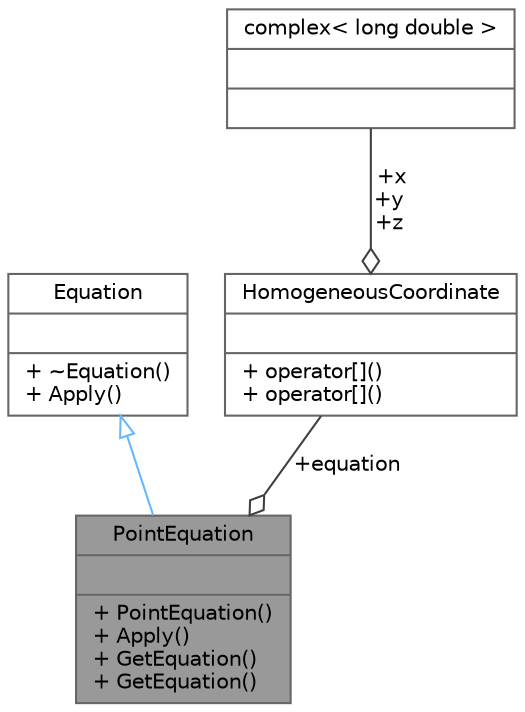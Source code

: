 digraph "PointEquation"
{
 // LATEX_PDF_SIZE
  bgcolor="transparent";
  edge [fontname=Helvetica,fontsize=10,labelfontname=Helvetica,labelfontsize=10];
  node [fontname=Helvetica,fontsize=10,shape=box,height=0.2,width=0.9];
  Node1 [shape=record,label="{PointEquation\n||+ PointEquation()\l+ Apply()\l+ GetEquation()\l+ GetEquation()\l}",height=0.2,width=0.4,color="gray40", fillcolor="grey60", style="filled", fontcolor="black",tooltip="Struct that defines position of the point."];
  Node2 -> Node1 [dir="back",color="steelblue1",style="solid",arrowtail="onormal"];
  Node2 [shape=record,label="{Equation\n||+ ~Equation()\l+ Apply()\l}",height=0.2,width=0.4,color="gray40", fillcolor="white", style="filled",URL="$struct_equation.html",tooltip="Struct that defines position of the objects."];
  Node3 -> Node1 [color="grey25",style="solid",label=" +equation" ,arrowhead="odiamond"];
  Node3 [shape=record,label="{HomogeneousCoordinate\n||+ operator[]()\l+ operator[]()\l}",height=0.2,width=0.4,color="gray40", fillcolor="white", style="filled",URL="$struct_homogeneous_coordinate.html",tooltip="Coordinates in."];
  Node4 -> Node3 [color="grey25",style="solid",label=" +x\n+y\n+z" ,arrowhead="odiamond"];
  Node4 [shape=record,label="{complex\< long double \>\n||}",height=0.2,width=0.4,color="gray40", fillcolor="white", style="filled",tooltip=" "];
}
